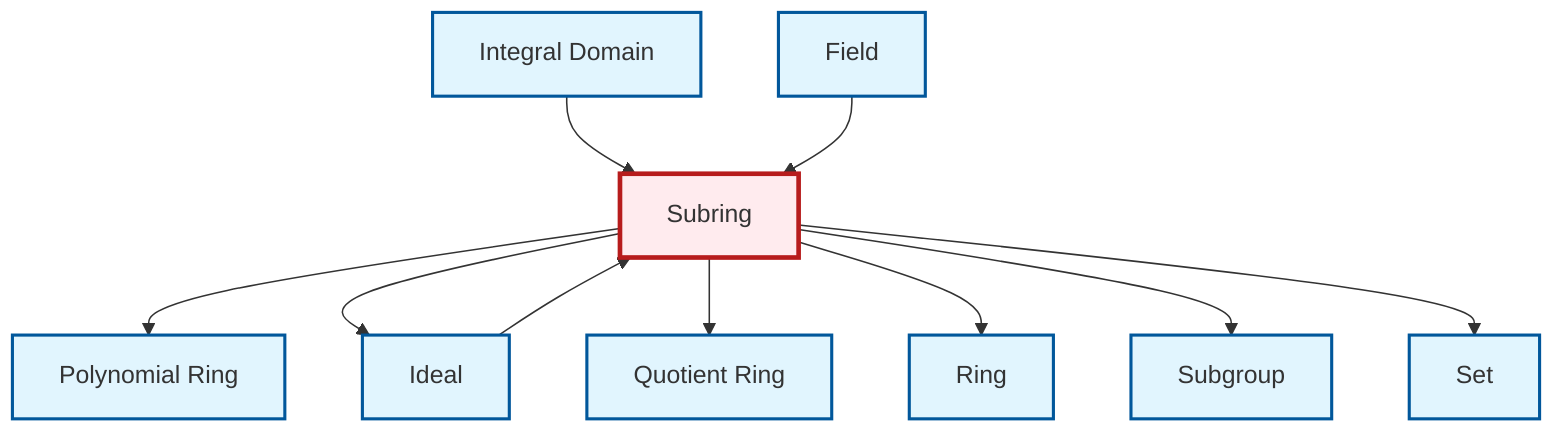graph TD
    classDef definition fill:#e1f5fe,stroke:#01579b,stroke-width:2px
    classDef theorem fill:#f3e5f5,stroke:#4a148c,stroke-width:2px
    classDef axiom fill:#fff3e0,stroke:#e65100,stroke-width:2px
    classDef example fill:#e8f5e9,stroke:#1b5e20,stroke-width:2px
    classDef current fill:#ffebee,stroke:#b71c1c,stroke-width:3px
    def-ring["Ring"]:::definition
    def-subring["Subring"]:::definition
    def-set["Set"]:::definition
    def-field["Field"]:::definition
    def-ideal["Ideal"]:::definition
    def-integral-domain["Integral Domain"]:::definition
    def-polynomial-ring["Polynomial Ring"]:::definition
    def-subgroup["Subgroup"]:::definition
    def-quotient-ring["Quotient Ring"]:::definition
    def-subring --> def-polynomial-ring
    def-subring --> def-ideal
    def-ideal --> def-subring
    def-subring --> def-quotient-ring
    def-subring --> def-ring
    def-subring --> def-subgroup
    def-integral-domain --> def-subring
    def-field --> def-subring
    def-subring --> def-set
    class def-subring current